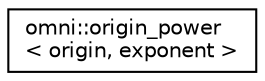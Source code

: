 digraph "Graphical Class Hierarchy"
{
  edge [fontname="Helvetica",fontsize="10",labelfontname="Helvetica",labelfontsize="10"];
  node [fontname="Helvetica",fontsize="10",shape=record];
  rankdir="LR";
  Node0 [label="omni::origin_power\l\< origin, exponent \>",height=0.2,width=0.4,color="black", fillcolor="white", style="filled",URL="$structomni_1_1origin__power.html"];
}
